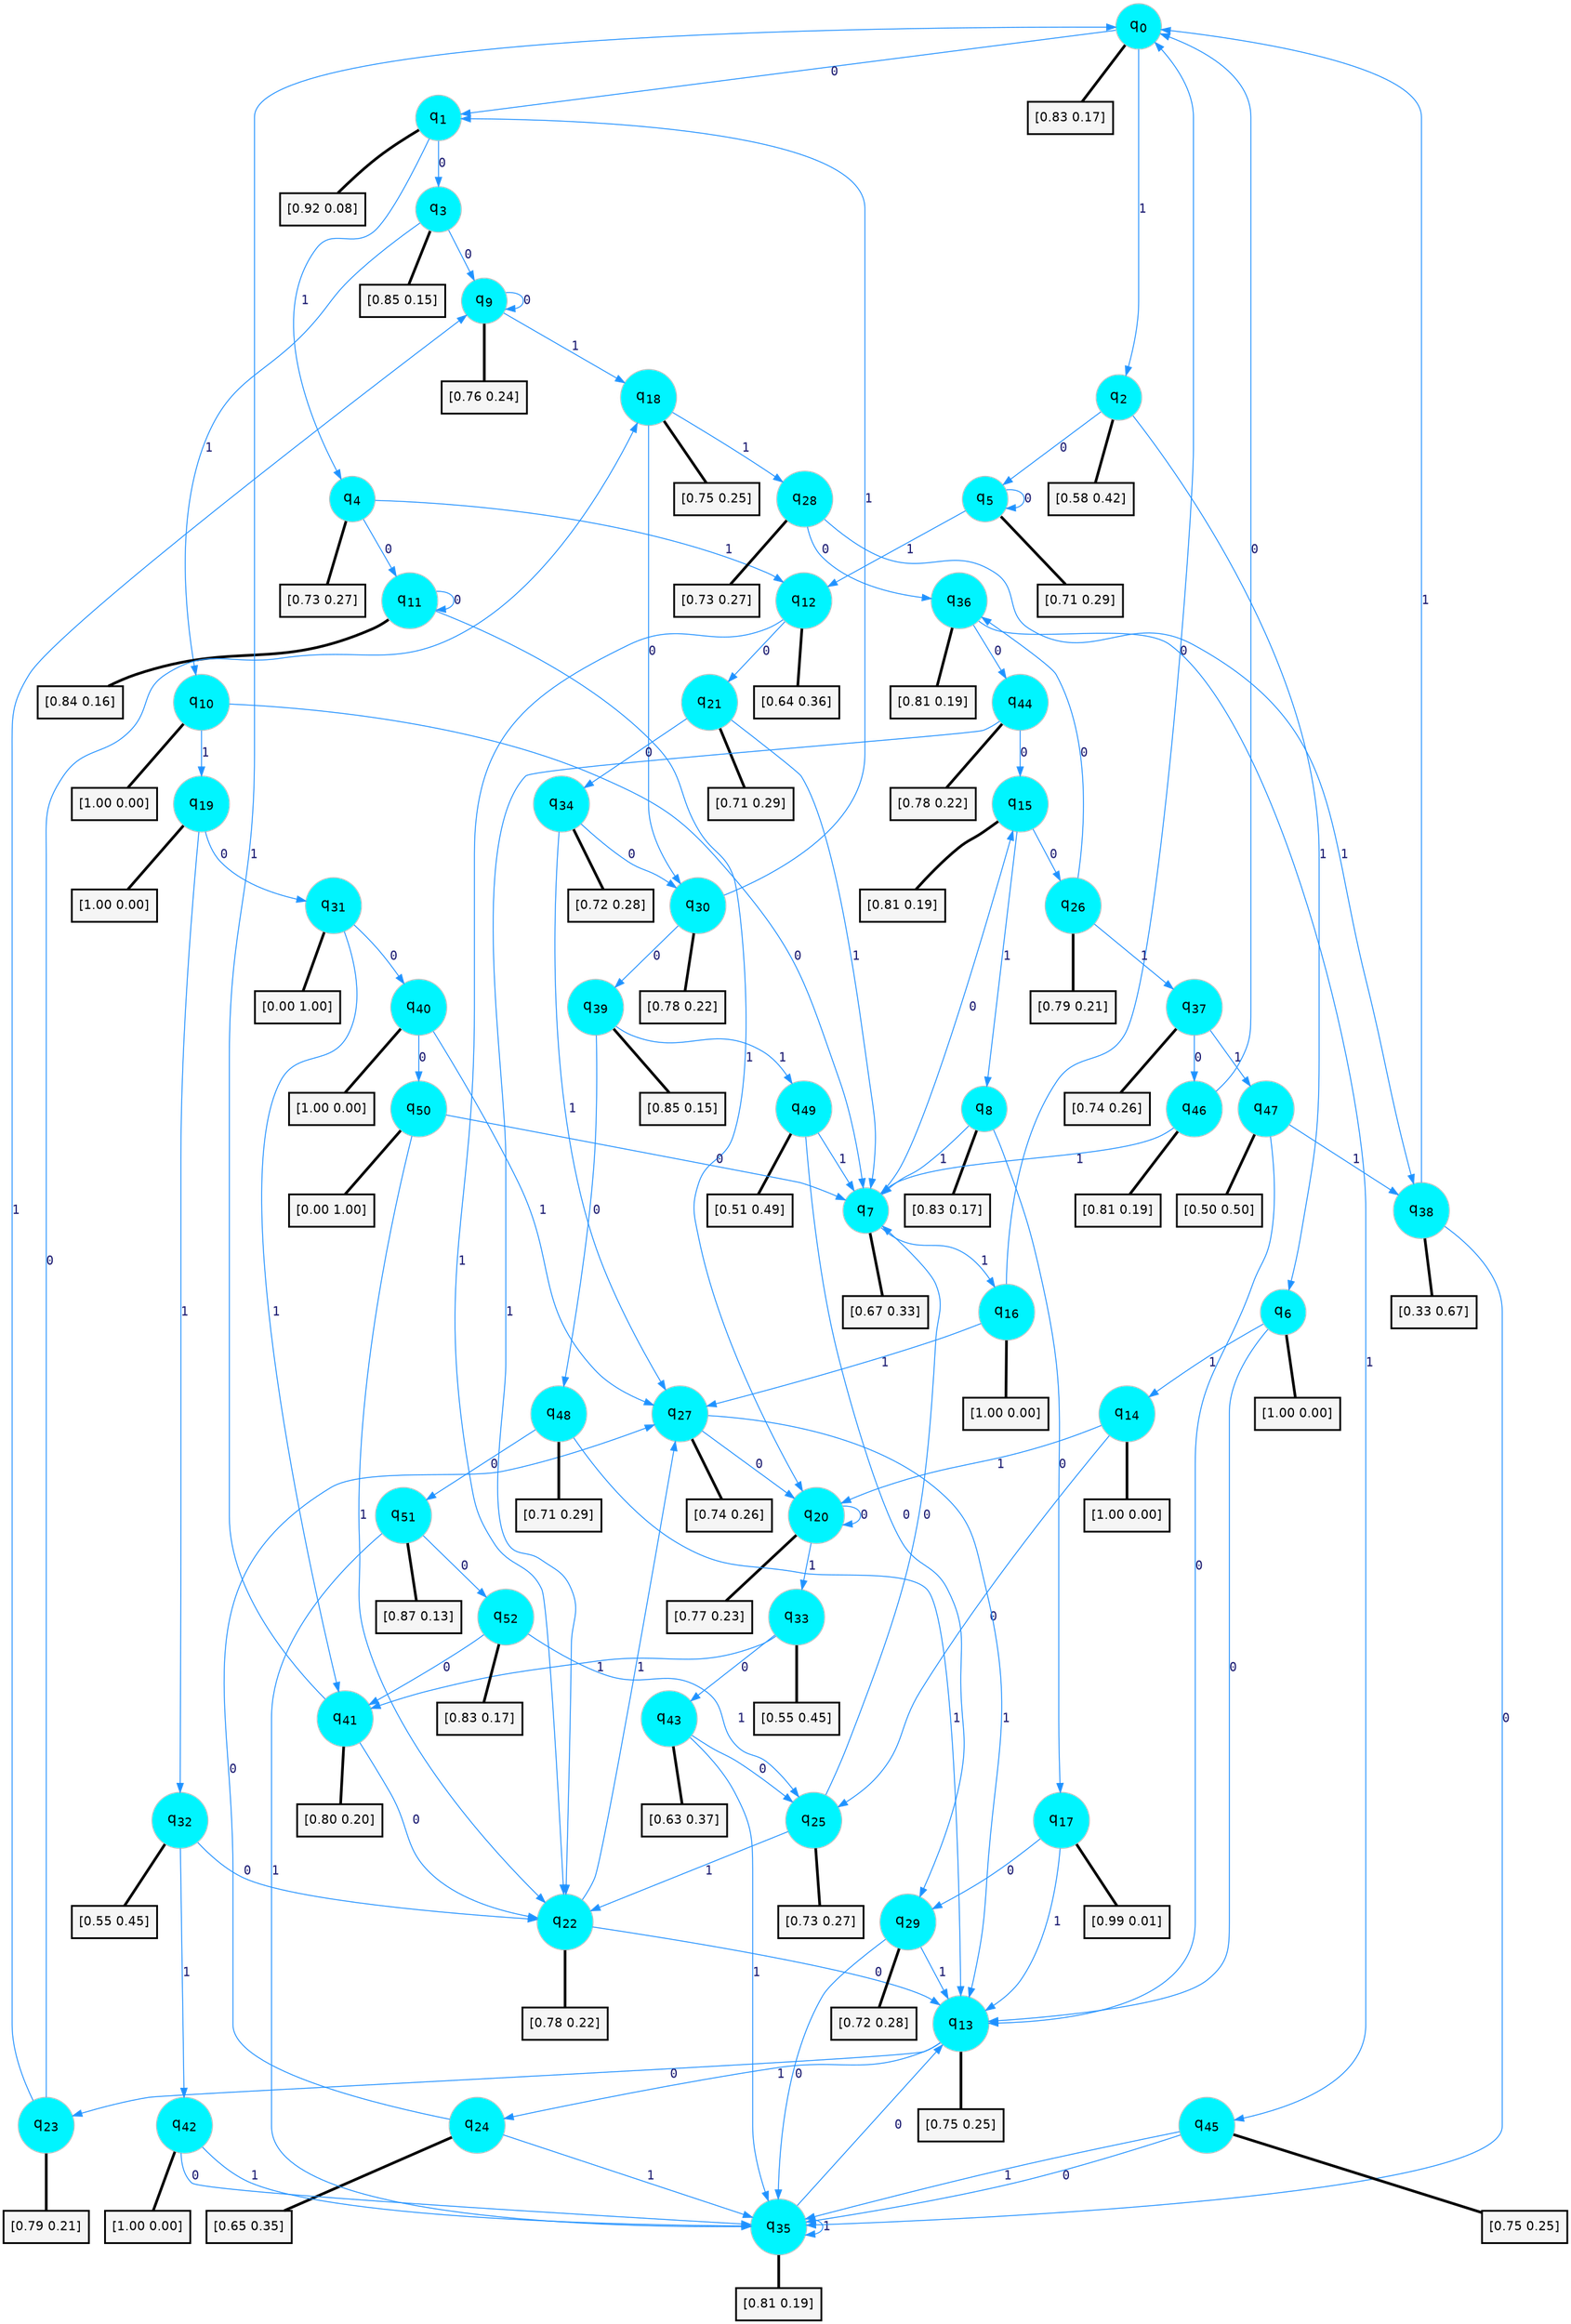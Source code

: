 digraph G {
graph [
bgcolor=transparent, dpi=300, rankdir=TD, size="40,25"];
node [
color=gray, fillcolor=turquoise1, fontcolor=black, fontname=Helvetica, fontsize=16, fontweight=bold, shape=circle, style=filled];
edge [
arrowsize=1, color=dodgerblue1, fontcolor=midnightblue, fontname=courier, fontweight=bold, penwidth=1, style=solid, weight=20];
0[label=<q<SUB>0</SUB>>];
1[label=<q<SUB>1</SUB>>];
2[label=<q<SUB>2</SUB>>];
3[label=<q<SUB>3</SUB>>];
4[label=<q<SUB>4</SUB>>];
5[label=<q<SUB>5</SUB>>];
6[label=<q<SUB>6</SUB>>];
7[label=<q<SUB>7</SUB>>];
8[label=<q<SUB>8</SUB>>];
9[label=<q<SUB>9</SUB>>];
10[label=<q<SUB>10</SUB>>];
11[label=<q<SUB>11</SUB>>];
12[label=<q<SUB>12</SUB>>];
13[label=<q<SUB>13</SUB>>];
14[label=<q<SUB>14</SUB>>];
15[label=<q<SUB>15</SUB>>];
16[label=<q<SUB>16</SUB>>];
17[label=<q<SUB>17</SUB>>];
18[label=<q<SUB>18</SUB>>];
19[label=<q<SUB>19</SUB>>];
20[label=<q<SUB>20</SUB>>];
21[label=<q<SUB>21</SUB>>];
22[label=<q<SUB>22</SUB>>];
23[label=<q<SUB>23</SUB>>];
24[label=<q<SUB>24</SUB>>];
25[label=<q<SUB>25</SUB>>];
26[label=<q<SUB>26</SUB>>];
27[label=<q<SUB>27</SUB>>];
28[label=<q<SUB>28</SUB>>];
29[label=<q<SUB>29</SUB>>];
30[label=<q<SUB>30</SUB>>];
31[label=<q<SUB>31</SUB>>];
32[label=<q<SUB>32</SUB>>];
33[label=<q<SUB>33</SUB>>];
34[label=<q<SUB>34</SUB>>];
35[label=<q<SUB>35</SUB>>];
36[label=<q<SUB>36</SUB>>];
37[label=<q<SUB>37</SUB>>];
38[label=<q<SUB>38</SUB>>];
39[label=<q<SUB>39</SUB>>];
40[label=<q<SUB>40</SUB>>];
41[label=<q<SUB>41</SUB>>];
42[label=<q<SUB>42</SUB>>];
43[label=<q<SUB>43</SUB>>];
44[label=<q<SUB>44</SUB>>];
45[label=<q<SUB>45</SUB>>];
46[label=<q<SUB>46</SUB>>];
47[label=<q<SUB>47</SUB>>];
48[label=<q<SUB>48</SUB>>];
49[label=<q<SUB>49</SUB>>];
50[label=<q<SUB>50</SUB>>];
51[label=<q<SUB>51</SUB>>];
52[label=<q<SUB>52</SUB>>];
53[label="[0.83 0.17]", shape=box,fontcolor=black, fontname=Helvetica, fontsize=14, penwidth=2, fillcolor=whitesmoke,color=black];
54[label="[0.92 0.08]", shape=box,fontcolor=black, fontname=Helvetica, fontsize=14, penwidth=2, fillcolor=whitesmoke,color=black];
55[label="[0.58 0.42]", shape=box,fontcolor=black, fontname=Helvetica, fontsize=14, penwidth=2, fillcolor=whitesmoke,color=black];
56[label="[0.85 0.15]", shape=box,fontcolor=black, fontname=Helvetica, fontsize=14, penwidth=2, fillcolor=whitesmoke,color=black];
57[label="[0.73 0.27]", shape=box,fontcolor=black, fontname=Helvetica, fontsize=14, penwidth=2, fillcolor=whitesmoke,color=black];
58[label="[0.71 0.29]", shape=box,fontcolor=black, fontname=Helvetica, fontsize=14, penwidth=2, fillcolor=whitesmoke,color=black];
59[label="[1.00 0.00]", shape=box,fontcolor=black, fontname=Helvetica, fontsize=14, penwidth=2, fillcolor=whitesmoke,color=black];
60[label="[0.67 0.33]", shape=box,fontcolor=black, fontname=Helvetica, fontsize=14, penwidth=2, fillcolor=whitesmoke,color=black];
61[label="[0.83 0.17]", shape=box,fontcolor=black, fontname=Helvetica, fontsize=14, penwidth=2, fillcolor=whitesmoke,color=black];
62[label="[0.76 0.24]", shape=box,fontcolor=black, fontname=Helvetica, fontsize=14, penwidth=2, fillcolor=whitesmoke,color=black];
63[label="[1.00 0.00]", shape=box,fontcolor=black, fontname=Helvetica, fontsize=14, penwidth=2, fillcolor=whitesmoke,color=black];
64[label="[0.84 0.16]", shape=box,fontcolor=black, fontname=Helvetica, fontsize=14, penwidth=2, fillcolor=whitesmoke,color=black];
65[label="[0.64 0.36]", shape=box,fontcolor=black, fontname=Helvetica, fontsize=14, penwidth=2, fillcolor=whitesmoke,color=black];
66[label="[0.75 0.25]", shape=box,fontcolor=black, fontname=Helvetica, fontsize=14, penwidth=2, fillcolor=whitesmoke,color=black];
67[label="[1.00 0.00]", shape=box,fontcolor=black, fontname=Helvetica, fontsize=14, penwidth=2, fillcolor=whitesmoke,color=black];
68[label="[0.81 0.19]", shape=box,fontcolor=black, fontname=Helvetica, fontsize=14, penwidth=2, fillcolor=whitesmoke,color=black];
69[label="[1.00 0.00]", shape=box,fontcolor=black, fontname=Helvetica, fontsize=14, penwidth=2, fillcolor=whitesmoke,color=black];
70[label="[0.99 0.01]", shape=box,fontcolor=black, fontname=Helvetica, fontsize=14, penwidth=2, fillcolor=whitesmoke,color=black];
71[label="[0.75 0.25]", shape=box,fontcolor=black, fontname=Helvetica, fontsize=14, penwidth=2, fillcolor=whitesmoke,color=black];
72[label="[1.00 0.00]", shape=box,fontcolor=black, fontname=Helvetica, fontsize=14, penwidth=2, fillcolor=whitesmoke,color=black];
73[label="[0.77 0.23]", shape=box,fontcolor=black, fontname=Helvetica, fontsize=14, penwidth=2, fillcolor=whitesmoke,color=black];
74[label="[0.71 0.29]", shape=box,fontcolor=black, fontname=Helvetica, fontsize=14, penwidth=2, fillcolor=whitesmoke,color=black];
75[label="[0.78 0.22]", shape=box,fontcolor=black, fontname=Helvetica, fontsize=14, penwidth=2, fillcolor=whitesmoke,color=black];
76[label="[0.79 0.21]", shape=box,fontcolor=black, fontname=Helvetica, fontsize=14, penwidth=2, fillcolor=whitesmoke,color=black];
77[label="[0.65 0.35]", shape=box,fontcolor=black, fontname=Helvetica, fontsize=14, penwidth=2, fillcolor=whitesmoke,color=black];
78[label="[0.73 0.27]", shape=box,fontcolor=black, fontname=Helvetica, fontsize=14, penwidth=2, fillcolor=whitesmoke,color=black];
79[label="[0.79 0.21]", shape=box,fontcolor=black, fontname=Helvetica, fontsize=14, penwidth=2, fillcolor=whitesmoke,color=black];
80[label="[0.74 0.26]", shape=box,fontcolor=black, fontname=Helvetica, fontsize=14, penwidth=2, fillcolor=whitesmoke,color=black];
81[label="[0.73 0.27]", shape=box,fontcolor=black, fontname=Helvetica, fontsize=14, penwidth=2, fillcolor=whitesmoke,color=black];
82[label="[0.72 0.28]", shape=box,fontcolor=black, fontname=Helvetica, fontsize=14, penwidth=2, fillcolor=whitesmoke,color=black];
83[label="[0.78 0.22]", shape=box,fontcolor=black, fontname=Helvetica, fontsize=14, penwidth=2, fillcolor=whitesmoke,color=black];
84[label="[0.00 1.00]", shape=box,fontcolor=black, fontname=Helvetica, fontsize=14, penwidth=2, fillcolor=whitesmoke,color=black];
85[label="[0.55 0.45]", shape=box,fontcolor=black, fontname=Helvetica, fontsize=14, penwidth=2, fillcolor=whitesmoke,color=black];
86[label="[0.55 0.45]", shape=box,fontcolor=black, fontname=Helvetica, fontsize=14, penwidth=2, fillcolor=whitesmoke,color=black];
87[label="[0.72 0.28]", shape=box,fontcolor=black, fontname=Helvetica, fontsize=14, penwidth=2, fillcolor=whitesmoke,color=black];
88[label="[0.81 0.19]", shape=box,fontcolor=black, fontname=Helvetica, fontsize=14, penwidth=2, fillcolor=whitesmoke,color=black];
89[label="[0.81 0.19]", shape=box,fontcolor=black, fontname=Helvetica, fontsize=14, penwidth=2, fillcolor=whitesmoke,color=black];
90[label="[0.74 0.26]", shape=box,fontcolor=black, fontname=Helvetica, fontsize=14, penwidth=2, fillcolor=whitesmoke,color=black];
91[label="[0.33 0.67]", shape=box,fontcolor=black, fontname=Helvetica, fontsize=14, penwidth=2, fillcolor=whitesmoke,color=black];
92[label="[0.85 0.15]", shape=box,fontcolor=black, fontname=Helvetica, fontsize=14, penwidth=2, fillcolor=whitesmoke,color=black];
93[label="[1.00 0.00]", shape=box,fontcolor=black, fontname=Helvetica, fontsize=14, penwidth=2, fillcolor=whitesmoke,color=black];
94[label="[0.80 0.20]", shape=box,fontcolor=black, fontname=Helvetica, fontsize=14, penwidth=2, fillcolor=whitesmoke,color=black];
95[label="[1.00 0.00]", shape=box,fontcolor=black, fontname=Helvetica, fontsize=14, penwidth=2, fillcolor=whitesmoke,color=black];
96[label="[0.63 0.37]", shape=box,fontcolor=black, fontname=Helvetica, fontsize=14, penwidth=2, fillcolor=whitesmoke,color=black];
97[label="[0.78 0.22]", shape=box,fontcolor=black, fontname=Helvetica, fontsize=14, penwidth=2, fillcolor=whitesmoke,color=black];
98[label="[0.75 0.25]", shape=box,fontcolor=black, fontname=Helvetica, fontsize=14, penwidth=2, fillcolor=whitesmoke,color=black];
99[label="[0.81 0.19]", shape=box,fontcolor=black, fontname=Helvetica, fontsize=14, penwidth=2, fillcolor=whitesmoke,color=black];
100[label="[0.50 0.50]", shape=box,fontcolor=black, fontname=Helvetica, fontsize=14, penwidth=2, fillcolor=whitesmoke,color=black];
101[label="[0.71 0.29]", shape=box,fontcolor=black, fontname=Helvetica, fontsize=14, penwidth=2, fillcolor=whitesmoke,color=black];
102[label="[0.51 0.49]", shape=box,fontcolor=black, fontname=Helvetica, fontsize=14, penwidth=2, fillcolor=whitesmoke,color=black];
103[label="[0.00 1.00]", shape=box,fontcolor=black, fontname=Helvetica, fontsize=14, penwidth=2, fillcolor=whitesmoke,color=black];
104[label="[0.87 0.13]", shape=box,fontcolor=black, fontname=Helvetica, fontsize=14, penwidth=2, fillcolor=whitesmoke,color=black];
105[label="[0.83 0.17]", shape=box,fontcolor=black, fontname=Helvetica, fontsize=14, penwidth=2, fillcolor=whitesmoke,color=black];
0->1 [label=0];
0->2 [label=1];
0->53 [arrowhead=none, penwidth=3,color=black];
1->3 [label=0];
1->4 [label=1];
1->54 [arrowhead=none, penwidth=3,color=black];
2->5 [label=0];
2->6 [label=1];
2->55 [arrowhead=none, penwidth=3,color=black];
3->9 [label=0];
3->10 [label=1];
3->56 [arrowhead=none, penwidth=3,color=black];
4->11 [label=0];
4->12 [label=1];
4->57 [arrowhead=none, penwidth=3,color=black];
5->5 [label=0];
5->12 [label=1];
5->58 [arrowhead=none, penwidth=3,color=black];
6->13 [label=0];
6->14 [label=1];
6->59 [arrowhead=none, penwidth=3,color=black];
7->15 [label=0];
7->16 [label=1];
7->60 [arrowhead=none, penwidth=3,color=black];
8->17 [label=0];
8->7 [label=1];
8->61 [arrowhead=none, penwidth=3,color=black];
9->9 [label=0];
9->18 [label=1];
9->62 [arrowhead=none, penwidth=3,color=black];
10->7 [label=0];
10->19 [label=1];
10->63 [arrowhead=none, penwidth=3,color=black];
11->11 [label=0];
11->20 [label=1];
11->64 [arrowhead=none, penwidth=3,color=black];
12->21 [label=0];
12->22 [label=1];
12->65 [arrowhead=none, penwidth=3,color=black];
13->23 [label=0];
13->24 [label=1];
13->66 [arrowhead=none, penwidth=3,color=black];
14->25 [label=0];
14->20 [label=1];
14->67 [arrowhead=none, penwidth=3,color=black];
15->26 [label=0];
15->8 [label=1];
15->68 [arrowhead=none, penwidth=3,color=black];
16->0 [label=0];
16->27 [label=1];
16->69 [arrowhead=none, penwidth=3,color=black];
17->29 [label=0];
17->13 [label=1];
17->70 [arrowhead=none, penwidth=3,color=black];
18->30 [label=0];
18->28 [label=1];
18->71 [arrowhead=none, penwidth=3,color=black];
19->31 [label=0];
19->32 [label=1];
19->72 [arrowhead=none, penwidth=3,color=black];
20->20 [label=0];
20->33 [label=1];
20->73 [arrowhead=none, penwidth=3,color=black];
21->34 [label=0];
21->7 [label=1];
21->74 [arrowhead=none, penwidth=3,color=black];
22->13 [label=0];
22->27 [label=1];
22->75 [arrowhead=none, penwidth=3,color=black];
23->18 [label=0];
23->9 [label=1];
23->76 [arrowhead=none, penwidth=3,color=black];
24->27 [label=0];
24->35 [label=1];
24->77 [arrowhead=none, penwidth=3,color=black];
25->7 [label=0];
25->22 [label=1];
25->78 [arrowhead=none, penwidth=3,color=black];
26->36 [label=0];
26->37 [label=1];
26->79 [arrowhead=none, penwidth=3,color=black];
27->20 [label=0];
27->13 [label=1];
27->80 [arrowhead=none, penwidth=3,color=black];
28->36 [label=0];
28->38 [label=1];
28->81 [arrowhead=none, penwidth=3,color=black];
29->35 [label=0];
29->13 [label=1];
29->82 [arrowhead=none, penwidth=3,color=black];
30->39 [label=0];
30->1 [label=1];
30->83 [arrowhead=none, penwidth=3,color=black];
31->40 [label=0];
31->41 [label=1];
31->84 [arrowhead=none, penwidth=3,color=black];
32->22 [label=0];
32->42 [label=1];
32->85 [arrowhead=none, penwidth=3,color=black];
33->43 [label=0];
33->41 [label=1];
33->86 [arrowhead=none, penwidth=3,color=black];
34->30 [label=0];
34->27 [label=1];
34->87 [arrowhead=none, penwidth=3,color=black];
35->13 [label=0];
35->35 [label=1];
35->88 [arrowhead=none, penwidth=3,color=black];
36->44 [label=0];
36->45 [label=1];
36->89 [arrowhead=none, penwidth=3,color=black];
37->46 [label=0];
37->47 [label=1];
37->90 [arrowhead=none, penwidth=3,color=black];
38->35 [label=0];
38->0 [label=1];
38->91 [arrowhead=none, penwidth=3,color=black];
39->48 [label=0];
39->49 [label=1];
39->92 [arrowhead=none, penwidth=3,color=black];
40->50 [label=0];
40->27 [label=1];
40->93 [arrowhead=none, penwidth=3,color=black];
41->22 [label=0];
41->0 [label=1];
41->94 [arrowhead=none, penwidth=3,color=black];
42->35 [label=0];
42->35 [label=1];
42->95 [arrowhead=none, penwidth=3,color=black];
43->25 [label=0];
43->35 [label=1];
43->96 [arrowhead=none, penwidth=3,color=black];
44->15 [label=0];
44->22 [label=1];
44->97 [arrowhead=none, penwidth=3,color=black];
45->35 [label=0];
45->35 [label=1];
45->98 [arrowhead=none, penwidth=3,color=black];
46->0 [label=0];
46->7 [label=1];
46->99 [arrowhead=none, penwidth=3,color=black];
47->13 [label=0];
47->38 [label=1];
47->100 [arrowhead=none, penwidth=3,color=black];
48->51 [label=0];
48->13 [label=1];
48->101 [arrowhead=none, penwidth=3,color=black];
49->29 [label=0];
49->7 [label=1];
49->102 [arrowhead=none, penwidth=3,color=black];
50->7 [label=0];
50->22 [label=1];
50->103 [arrowhead=none, penwidth=3,color=black];
51->52 [label=0];
51->35 [label=1];
51->104 [arrowhead=none, penwidth=3,color=black];
52->41 [label=0];
52->25 [label=1];
52->105 [arrowhead=none, penwidth=3,color=black];
}
